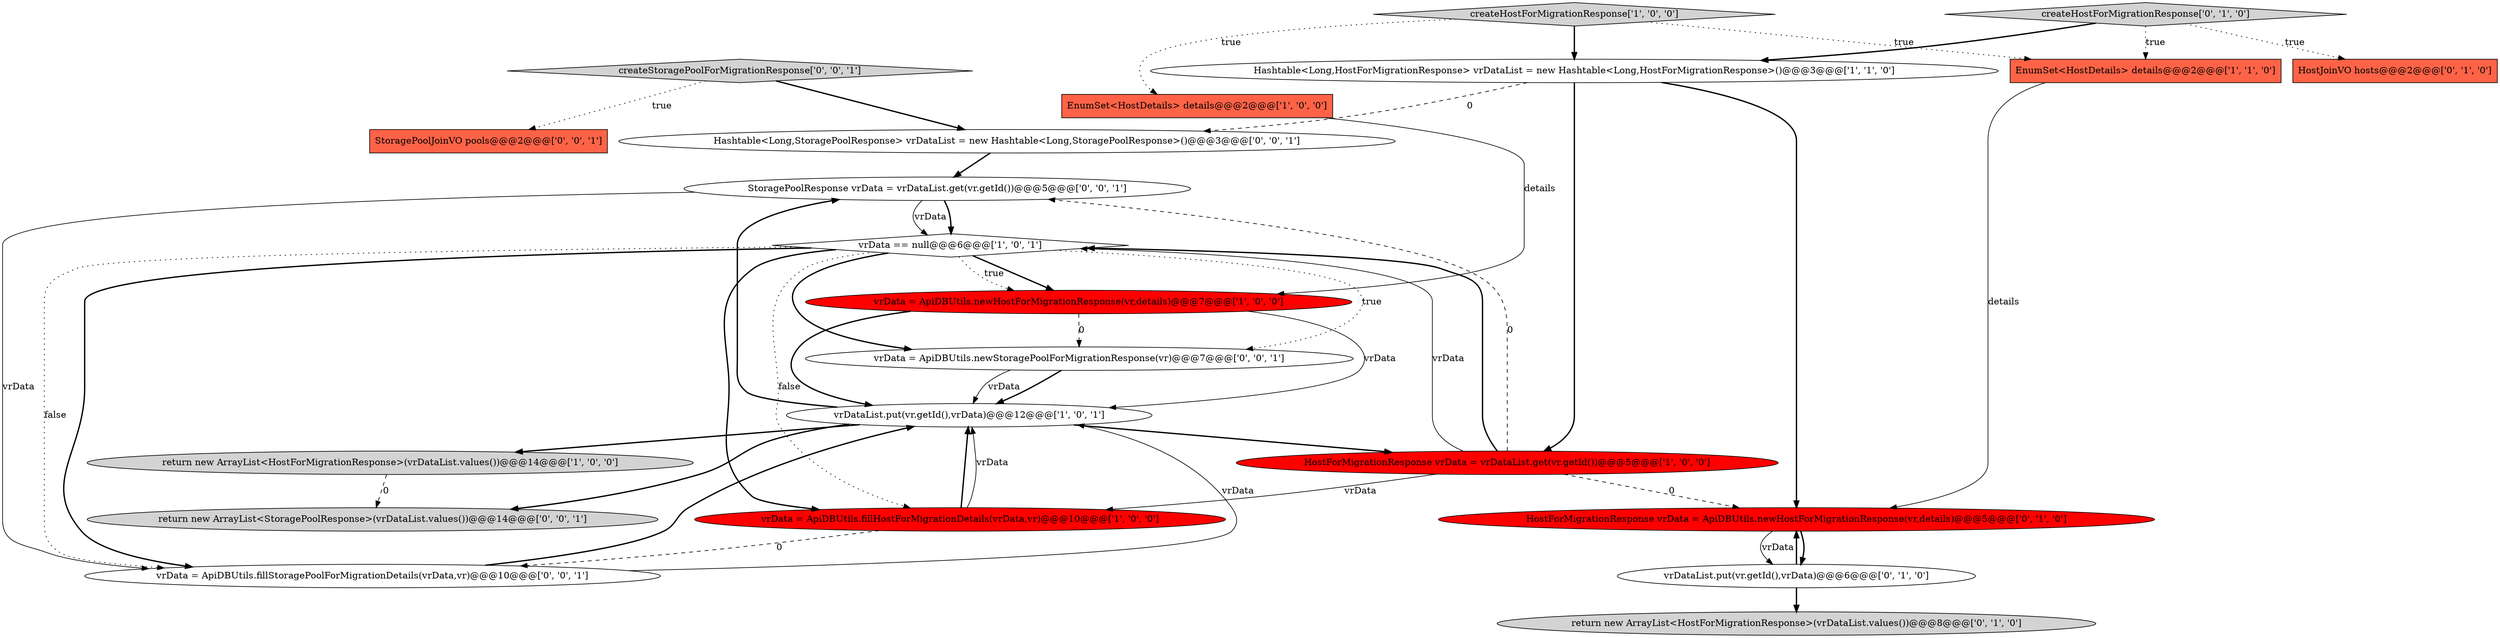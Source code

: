 digraph {
19 [style = filled, label = "StoragePoolResponse vrData = vrDataList.get(vr.getId())@@@5@@@['0', '0', '1']", fillcolor = white, shape = ellipse image = "AAA0AAABBB3BBB"];
12 [style = filled, label = "HostJoinVO hosts@@@2@@@['0', '1', '0']", fillcolor = tomato, shape = box image = "AAA0AAABBB2BBB"];
20 [style = filled, label = "vrData = ApiDBUtils.newStoragePoolForMigrationResponse(vr)@@@7@@@['0', '0', '1']", fillcolor = white, shape = ellipse image = "AAA0AAABBB3BBB"];
21 [style = filled, label = "return new ArrayList<StoragePoolResponse>(vrDataList.values())@@@14@@@['0', '0', '1']", fillcolor = lightgray, shape = ellipse image = "AAA0AAABBB3BBB"];
0 [style = filled, label = "vrData = ApiDBUtils.newHostForMigrationResponse(vr,details)@@@7@@@['1', '0', '0']", fillcolor = red, shape = ellipse image = "AAA1AAABBB1BBB"];
1 [style = filled, label = "HostForMigrationResponse vrData = vrDataList.get(vr.getId())@@@5@@@['1', '0', '0']", fillcolor = red, shape = ellipse image = "AAA1AAABBB1BBB"];
3 [style = filled, label = "return new ArrayList<HostForMigrationResponse>(vrDataList.values())@@@14@@@['1', '0', '0']", fillcolor = lightgray, shape = ellipse image = "AAA0AAABBB1BBB"];
4 [style = filled, label = "EnumSet<HostDetails> details@@@2@@@['1', '0', '0']", fillcolor = tomato, shape = box image = "AAA0AAABBB1BBB"];
9 [style = filled, label = "createHostForMigrationResponse['1', '0', '0']", fillcolor = lightgray, shape = diamond image = "AAA0AAABBB1BBB"];
10 [style = filled, label = "vrDataList.put(vr.getId(),vrData)@@@6@@@['0', '1', '0']", fillcolor = white, shape = ellipse image = "AAA0AAABBB2BBB"];
14 [style = filled, label = "createHostForMigrationResponse['0', '1', '0']", fillcolor = lightgray, shape = diamond image = "AAA0AAABBB2BBB"];
15 [style = filled, label = "Hashtable<Long,StoragePoolResponse> vrDataList = new Hashtable<Long,StoragePoolResponse>()@@@3@@@['0', '0', '1']", fillcolor = white, shape = ellipse image = "AAA0AAABBB3BBB"];
7 [style = filled, label = "EnumSet<HostDetails> details@@@2@@@['1', '1', '0']", fillcolor = tomato, shape = box image = "AAA0AAABBB1BBB"];
2 [style = filled, label = "vrDataList.put(vr.getId(),vrData)@@@12@@@['1', '0', '1']", fillcolor = white, shape = ellipse image = "AAA0AAABBB1BBB"];
18 [style = filled, label = "StoragePoolJoinVO pools@@@2@@@['0', '0', '1']", fillcolor = tomato, shape = box image = "AAA0AAABBB3BBB"];
16 [style = filled, label = "createStoragePoolForMigrationResponse['0', '0', '1']", fillcolor = lightgray, shape = diamond image = "AAA0AAABBB3BBB"];
13 [style = filled, label = "HostForMigrationResponse vrData = ApiDBUtils.newHostForMigrationResponse(vr,details)@@@5@@@['0', '1', '0']", fillcolor = red, shape = ellipse image = "AAA1AAABBB2BBB"];
6 [style = filled, label = "Hashtable<Long,HostForMigrationResponse> vrDataList = new Hashtable<Long,HostForMigrationResponse>()@@@3@@@['1', '1', '0']", fillcolor = white, shape = ellipse image = "AAA0AAABBB1BBB"];
8 [style = filled, label = "vrData == null@@@6@@@['1', '0', '1']", fillcolor = white, shape = diamond image = "AAA0AAABBB1BBB"];
17 [style = filled, label = "vrData = ApiDBUtils.fillStoragePoolForMigrationDetails(vrData,vr)@@@10@@@['0', '0', '1']", fillcolor = white, shape = ellipse image = "AAA0AAABBB3BBB"];
11 [style = filled, label = "return new ArrayList<HostForMigrationResponse>(vrDataList.values())@@@8@@@['0', '1', '0']", fillcolor = lightgray, shape = ellipse image = "AAA0AAABBB2BBB"];
5 [style = filled, label = "vrData = ApiDBUtils.fillHostForMigrationDetails(vrData,vr)@@@10@@@['1', '0', '0']", fillcolor = red, shape = ellipse image = "AAA1AAABBB1BBB"];
13->10 [style = bold, label=""];
16->15 [style = bold, label=""];
0->2 [style = solid, label="vrData"];
2->19 [style = bold, label=""];
8->17 [style = dotted, label="false"];
1->8 [style = bold, label=""];
14->12 [style = dotted, label="true"];
3->21 [style = dashed, label="0"];
1->8 [style = solid, label="vrData"];
2->1 [style = bold, label=""];
2->3 [style = bold, label=""];
0->2 [style = bold, label=""];
1->19 [style = dashed, label="0"];
1->5 [style = solid, label="vrData"];
15->19 [style = bold, label=""];
0->20 [style = dashed, label="0"];
19->8 [style = bold, label=""];
9->6 [style = bold, label=""];
20->2 [style = bold, label=""];
1->13 [style = dashed, label="0"];
8->0 [style = bold, label=""];
8->17 [style = bold, label=""];
6->1 [style = bold, label=""];
5->2 [style = bold, label=""];
19->8 [style = solid, label="vrData"];
5->2 [style = solid, label="vrData"];
7->13 [style = solid, label="details"];
17->2 [style = solid, label="vrData"];
8->5 [style = bold, label=""];
10->13 [style = bold, label=""];
8->20 [style = bold, label=""];
17->2 [style = bold, label=""];
6->15 [style = dashed, label="0"];
2->21 [style = bold, label=""];
5->17 [style = dashed, label="0"];
6->13 [style = bold, label=""];
14->7 [style = dotted, label="true"];
9->4 [style = dotted, label="true"];
19->17 [style = solid, label="vrData"];
8->0 [style = dotted, label="true"];
8->5 [style = dotted, label="false"];
8->20 [style = dotted, label="true"];
9->7 [style = dotted, label="true"];
13->10 [style = solid, label="vrData"];
14->6 [style = bold, label=""];
4->0 [style = solid, label="details"];
20->2 [style = solid, label="vrData"];
10->11 [style = bold, label=""];
16->18 [style = dotted, label="true"];
}

